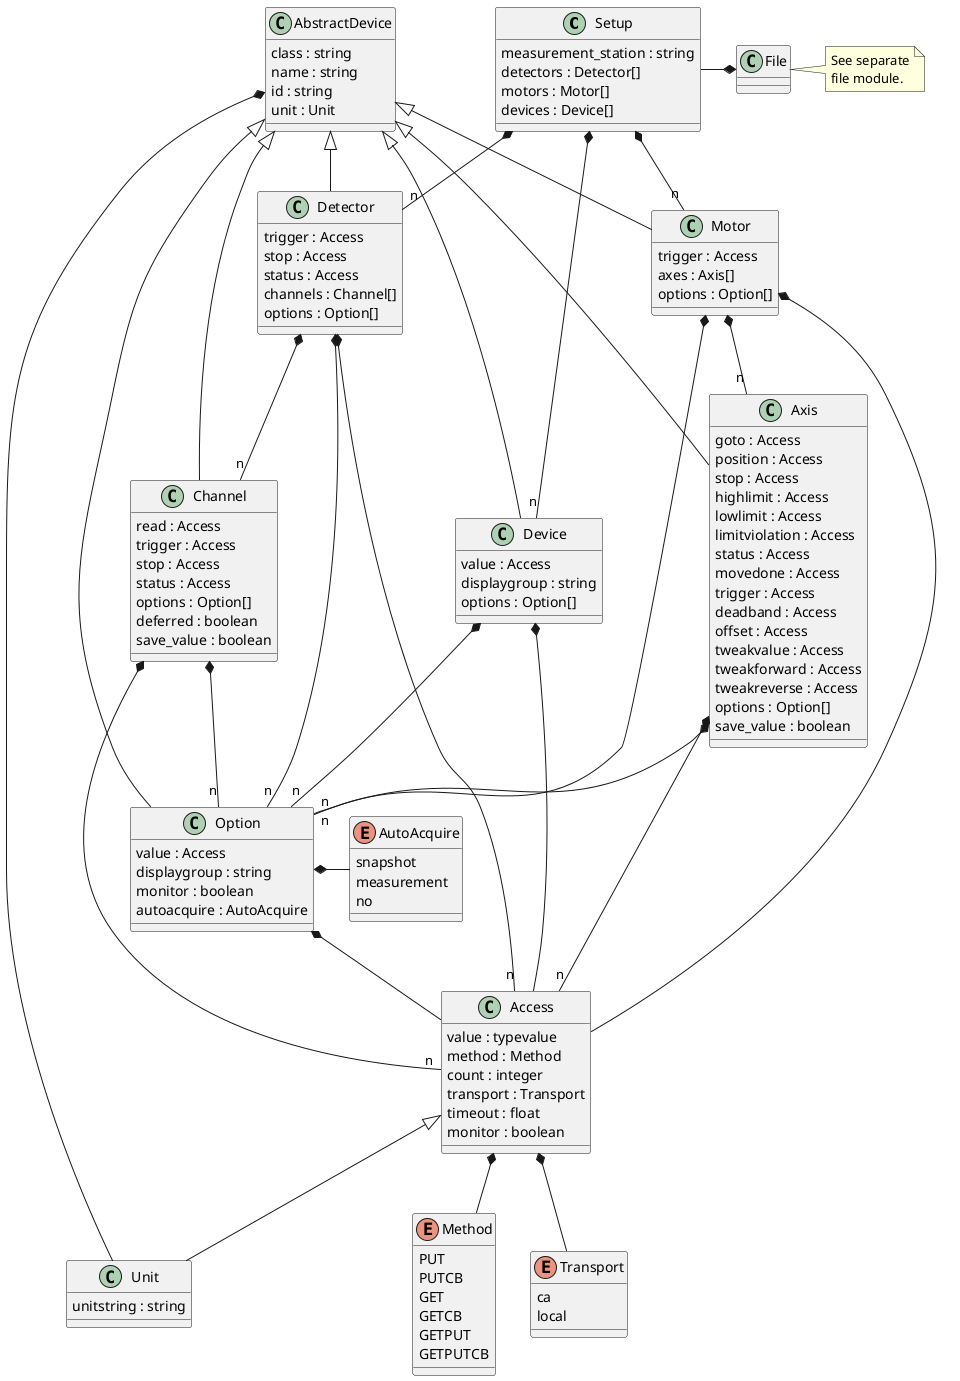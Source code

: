 @startuml
'https://plantuml.com/class-diagram

class Setup {
    measurement_station : string
    detectors : Detector[]
    motors : Motor[]
    devices : Device[]
}
Setup *-- "n" Detector
Setup *-- "n" Motor
Setup *-- "n" Device

Setup -* File
note right of File: See separate\nfile module.

class AbstractDevice {
    class : string
    name : string
    id : string
    unit : Unit
}
AbstractDevice <|-- Detector
AbstractDevice <|-- Motor
AbstractDevice <|-- Device
AbstractDevice <|-- Axis
AbstractDevice <|-- Channel
AbstractDevice <|-- Option
AbstractDevice *-- Unit

class Access {
    value : typevalue
    method : Method
    count : integer
    transport : Transport
    timeout : float
    monitor : boolean
}
Access <|-- Unit
Access *-- Method
Access *-- Transport

enum AutoAcquire {
    snapshot
    measurement
    no
}

class Axis {
    goto : Access
    position : Access
    stop : Access
    highlimit : Access
    lowlimit : Access
    limitviolation : Access
    status : Access
    movedone : Access
    trigger : Access
    deadband : Access
    offset : Access
    tweakvalue : Access
    tweakforward : Access
    tweakreverse : Access
    options : Option[]
    save_value : boolean
}
Axis *-- "n" Access
Axis *-- "n" Option

class Channel {
    read : Access
    trigger : Access
    stop : Access
    status : Access
    options : Option[]
    deferred : boolean
    save_value : boolean
}
Channel *-- "n" Access
Channel *-- "n" Option

class Detector {
    trigger : Access
    stop : Access
    status : Access
    channels : Channel[]
    options : Option[]
}
Detector *-- "n" Access
Detector *-- "n" Channel
Detector *-- "n" Option

class Device {
    value : Access
    displaygroup : string
    options : Option[]
}
Device *-- Access
Device *-- "n" Option

enum Method {
    PUT
    PUTCB
    GET
    GETCB
    GETPUT
    GETPUTCB
}

class Motor {
    trigger : Access
    axes : Axis[]
    options : Option[]
}
Motor *-- Access
Motor *-- "n" Axis
Motor *-- "n" Option

class Option {
    value : Access
    displaygroup : string
    monitor : boolean
    autoacquire : AutoAcquire
}
Option *-- Access
Option *- AutoAcquire

enum Transport {
    ca
    local
}

class Unit {
    unitstring : string
}

@enduml